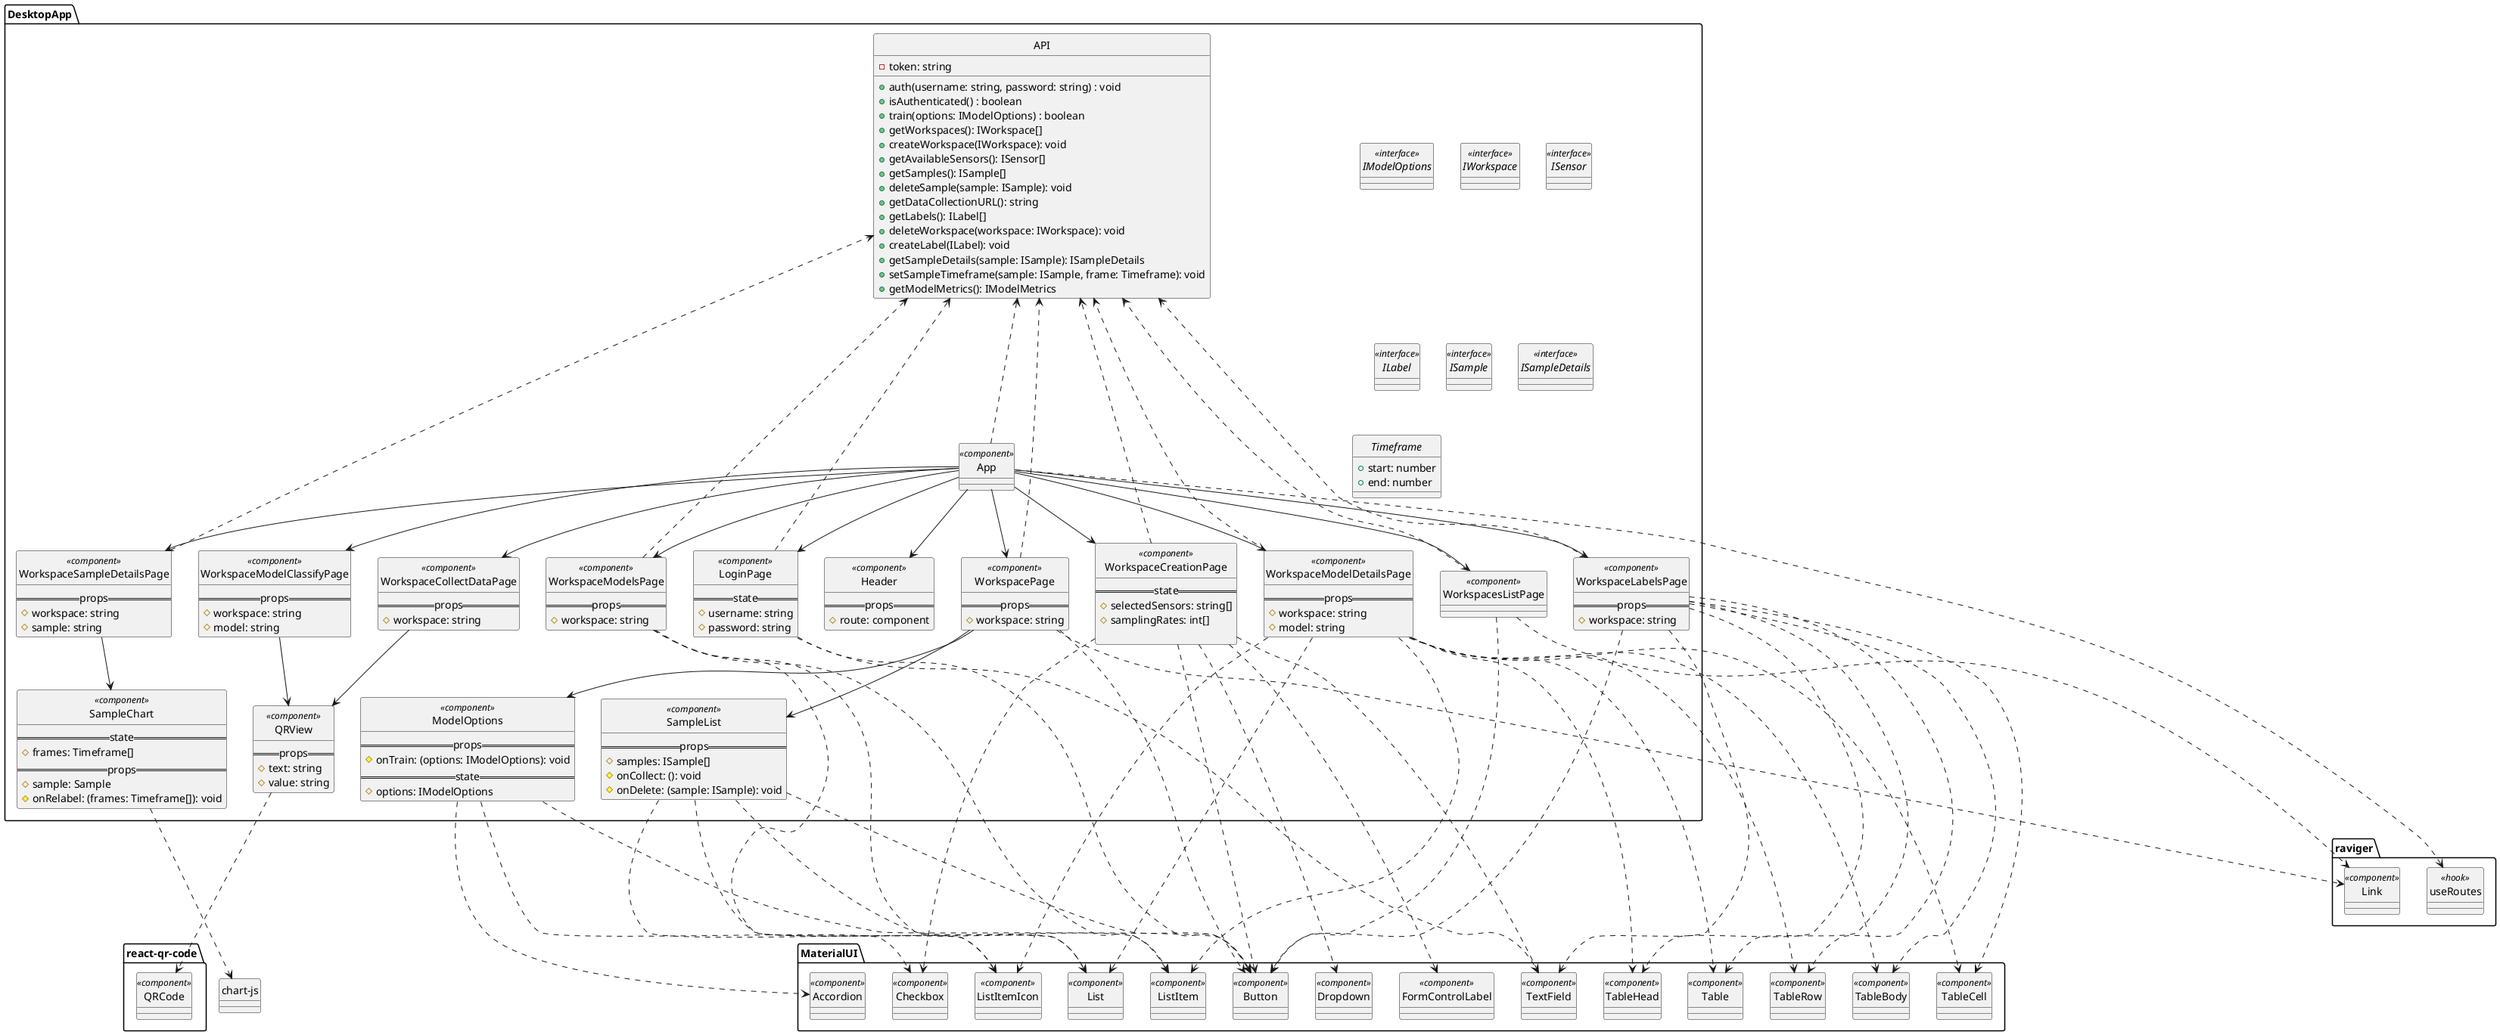 @startuml DesktopApp
' skinparam monochrome true
hide circle

class "chart-js"
class "react-qr-code.QRCode" << component >>
class "raviger.useRoutes" << hook >>
class "raviger.Link" << component >>
class "MaterialUI.TextField" << component >>
class "MaterialUI.Button" << component >>
class "MaterialUI.Checkbox" << component >>
class "MaterialUI.Dropdown" << component >>
class "MaterialUI.FormControlLabel" << component >>
class "MaterialUI.Accordion" << component >>
class "MaterialUI.List" << component >>
class "MaterialUI.ListItem" << component >>
class "MaterialUI.ListItemIcon" << component >>
class "MaterialUI.Table" << component >>
class "MaterialUI.TableHead" << component >>
class "MaterialUI.TableRow" << component >>
class "MaterialUI.TableCell" << component >>
class "MaterialUI.TableBody" << component >>

package DesktopApp {
    interface IModelOptions << interface >>
    interface IWorkspace << interface >>
    interface ISensor << interface >>
    interface ILabel << interface >>
    interface ISample << interface >>
    interface ISampleDetails << interface >>

    class API {
        -token: string
        +auth(username: string, password: string) : void
        +isAuthenticated() : boolean
        +train(options: IModelOptions) : boolean
        +getWorkspaces(): IWorkspace[]
        +createWorkspace(IWorkspace): void
        +getAvailableSensors(): ISensor[]
        +getSamples(): ISample[]
        +deleteSample(sample: ISample): void
        +getDataCollectionURL(): string
        +getLabels(): ILabel[]
        +deleteWorkspace(workspace: IWorkspace): void
        +createLabel(ILabel): void
        +getSampleDetails(sample: ISample): ISampleDetails
        +setSampleTimeframe(sample: ISample, frame: Timeframe): void
        +getModelMetrics(): IModelMetrics
    }

    API <... App
    "raviger.useRoutes" <... App
    class App << component >>
    App --> Header
    class Header << component >> {
        ==props==
        # route: component
    }

    App --> LoginPage
    class LoginPage << component >> {
        ==state==
        # username: string
        # password: string
    }
    LoginPage ...> "MaterialUI.TextField"
    LoginPage ...> "MaterialUI.Button"
    LoginPage ...> API

    App --> WorkspacesListPage
    class WorkspacesListPage << component >>
    WorkspacesListPage ...> "MaterialUI.Button"
    WorkspacesListPage ...> "raviger.Link"
    WorkspacesListPage ...> API

    App --> WorkspaceCreationPage
    class WorkspaceCreationPage << component >> {
        ==state==
        # selectedSensors: string[]
        # samplingRates: int[]

    }
    WorkspaceCreationPage ...> "MaterialUI.Button"
    WorkspaceCreationPage ...> "MaterialUI.Checkbox"
    WorkspaceCreationPage ...> "MaterialUI.FormControlLabel"
    WorkspaceCreationPage ...> "MaterialUI.TextField"
    WorkspaceCreationPage ...> "MaterialUI.Dropdown"
    WorkspaceCreationPage ...> API

    App --> WorkspacePage
    class WorkspacePage << component >> {
        ==props==
        # workspace: string
    }
    WorkspacePage ...> "raviger.Link"
    WorkspacePage ...> "MaterialUI.Button"
    WorkspacePage ...> API

    WorkspacePage --> SampleList
    class SampleList << component >> {
        ==props==
        # samples: ISample[]
        # onCollect: (): void
        # onDelete: (sample: ISample): void
    }
    SampleList ...> "MaterialUI.Button"
    SampleList ...> "MaterialUI.List"
    SampleList ...> "MaterialUI.ListItem"
    SampleList ...> "MaterialUI.ListItemIcon"

    WorkspacePage --> ModelOptions
    class ModelOptions << component >> {
        ==props==
        # onTrain: (options: IModelOptions): void 
        ==state==
        # options: IModelOptions
    }
    ModelOptions ...> "MaterialUI.Accordion"
    ModelOptions ...> "MaterialUI.Button"
    ModelOptions ...> "MaterialUI.Checkbox"

    App --> WorkspaceLabelsPage
    class WorkspaceLabelsPage << component >> {
        ==props==
        # workspace: string
    }
    WorkspaceLabelsPage ...> API
    WorkspaceLabelsPage ...> "MaterialUI.Button"
    WorkspaceLabelsPage ...> "MaterialUI.TextField"
    WorkspaceLabelsPage ...> "MaterialUI.Table"
    WorkspaceLabelsPage ...> "MaterialUI.TableBody"
    WorkspaceLabelsPage ...> "MaterialUI.TableHead"
    WorkspaceLabelsPage ...> "MaterialUI.TableRow"
    WorkspaceLabelsPage ...> "MaterialUI.TableCell"

    App --> WorkspaceCollectDataPage
    class WorkspaceCollectDataPage << component >> {
        ==props==
        # workspace: string
    }

    WorkspaceCollectDataPage --> QRView
    class QRView << component >> {
        ==props==
        # text: string
        # value: string
    }
    QRView ...> "react-qr-code.QRCode"

    App --> WorkspaceSampleDetailsPage
    class WorkspaceSampleDetailsPage << component >> {
        ==props==
        # workspace: string
        # sample: string
    }
    WorkspaceSampleDetailsPage ...> API
    
    interface Timeframe {
        + start: number
        + end: number
    }

    WorkspaceSampleDetailsPage --> SampleChart
    class SampleChart << component >> {
        ==state==
        # frames: Timeframe[]
        ==props==
        # sample: Sample
        # onRelabel: (frames: Timeframe[]): void
    }
    SampleChart ...> "chart-js"

    App --> WorkspaceModelsPage
    class WorkspaceModelsPage << component >> {
        ==props==
        # workspace: string
    }
    WorkspaceModelsPage ...> API
    WorkspaceModelsPage ...> "MaterialUI.List"
    WorkspaceModelsPage ...> "MaterialUI.ListItem"
    WorkspaceModelsPage ...> "MaterialUI.ListItemIcon"

    App --> WorkspaceModelDetailsPage
    class WorkspaceModelDetailsPage << component >> {
        ==props==
        # workspace: string
        # model: string
    }
    WorkspaceModelDetailsPage ...> API
    WorkspaceModelDetailsPage ...> "MaterialUI.List"
    WorkspaceModelDetailsPage ...> "MaterialUI.ListItem"
    WorkspaceModelDetailsPage ...> "MaterialUI.ListItemIcon"
    WorkspaceModelDetailsPage ...> "MaterialUI.Table"
    WorkspaceModelDetailsPage ...> "MaterialUI.TableBody"
    WorkspaceModelDetailsPage ...> "MaterialUI.TableHead"
    WorkspaceModelDetailsPage ...> "MaterialUI.TableRow"
    WorkspaceModelDetailsPage ...> "MaterialUI.TableCell"

    App --> WorkspaceModelClassifyPage
    class WorkspaceModelClassifyPage << component >> {
        ==props==
        # workspace: string
        # model: string
    }
    WorkspaceModelClassifyPage --> QRView

}